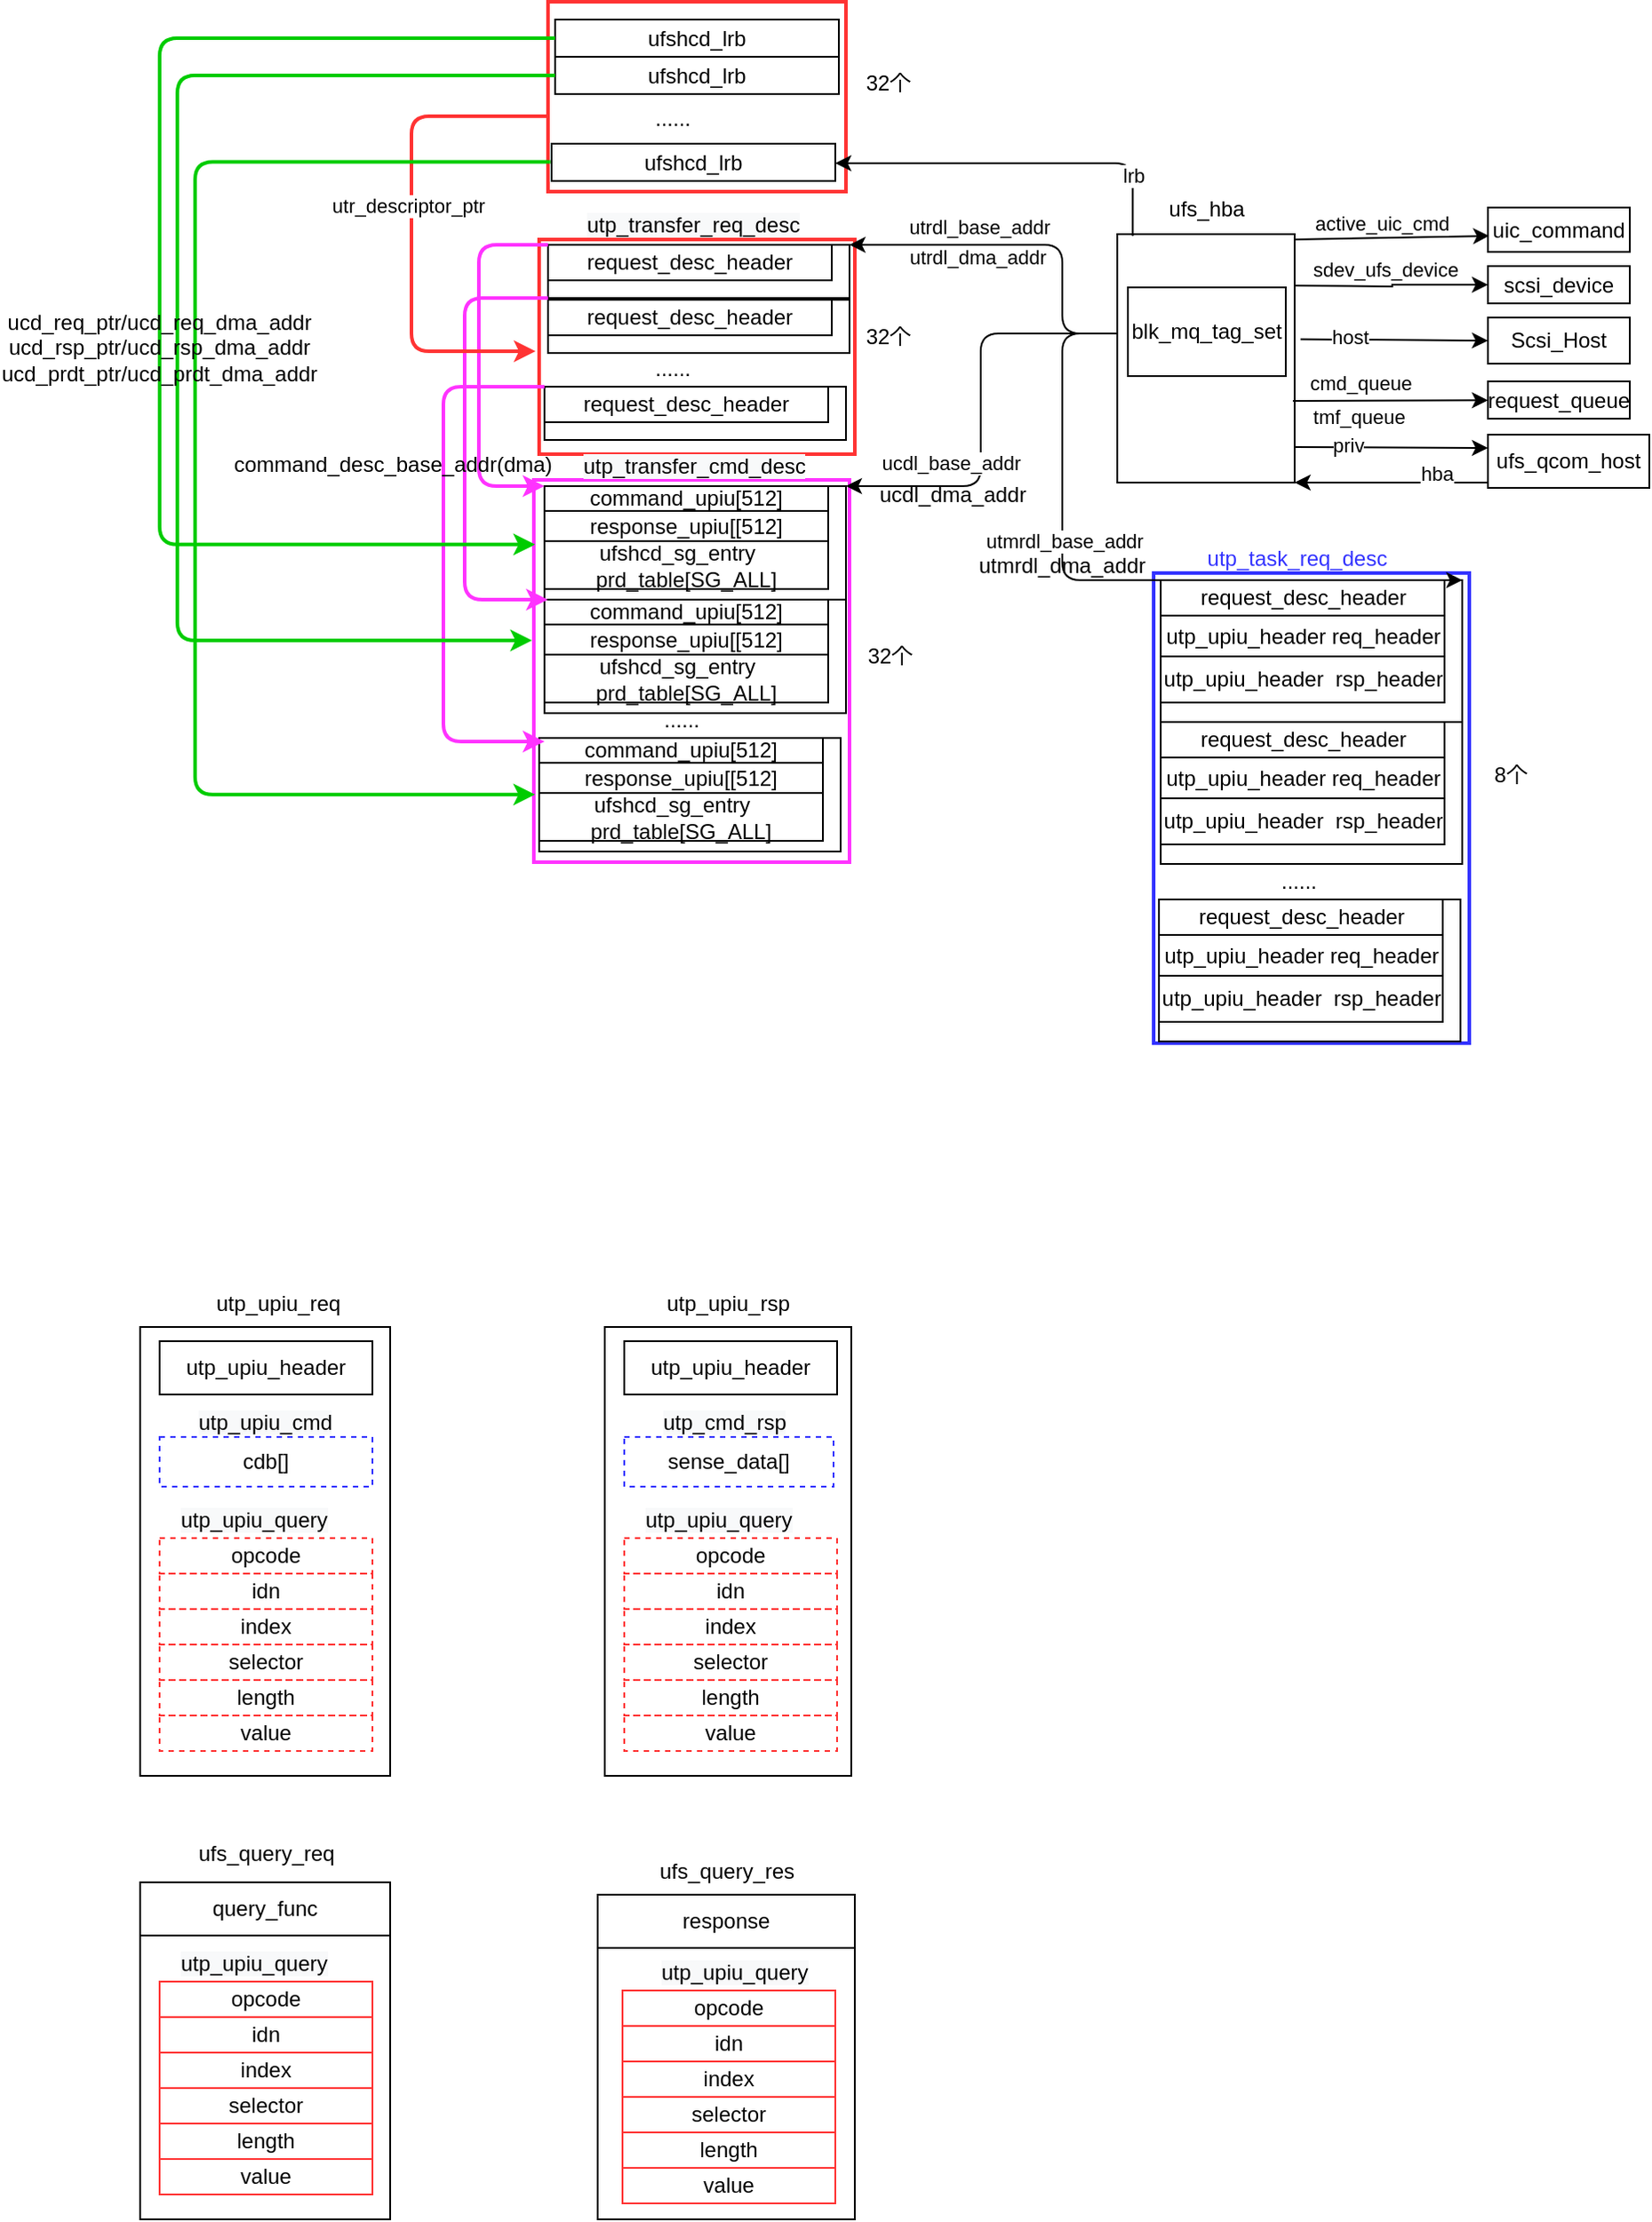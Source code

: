 <mxfile version="14.6.13" type="github">
  <diagram id="3GuXjz2IXrO3tX7AWPHp" name="Page-1">
    <mxGraphModel dx="1185" dy="1804" grid="1" gridSize="10" guides="1" tooltips="1" connect="1" arrows="1" fold="1" page="1" pageScale="1" pageWidth="827" pageHeight="1169" math="0" shadow="0">
      <root>
        <mxCell id="0" />
        <mxCell id="1" parent="0" />
        <mxCell id="lNNQF_8TXbGnCq8DfVAC-144" value="" style="rounded=0;whiteSpace=wrap;html=1;strokeColor=#000000;strokeWidth=1;fillColor=none;" vertex="1" parent="1">
          <mxGeometry x="259" y="97" width="141" height="253" as="geometry" />
        </mxCell>
        <mxCell id="lNNQF_8TXbGnCq8DfVAC-138" value="utp_upiu_header" style="rounded=0;whiteSpace=wrap;html=1;strokeWidth=1;fillColor=none;" vertex="1" parent="1">
          <mxGeometry x="270" y="105" width="120" height="30" as="geometry" />
        </mxCell>
        <mxCell id="lNNQF_8TXbGnCq8DfVAC-128" value="" style="rounded=0;whiteSpace=wrap;html=1;strokeColor=#FF3333;strokeWidth=2;" vertex="1" parent="1">
          <mxGeometry x="489" y="-650" width="168" height="107" as="geometry" />
        </mxCell>
        <mxCell id="lNNQF_8TXbGnCq8DfVAC-114" value="" style="rounded=0;whiteSpace=wrap;html=1;strokeColor=#3333FF;strokeWidth=2;" vertex="1" parent="1">
          <mxGeometry x="830.5" y="-328" width="178" height="265" as="geometry" />
        </mxCell>
        <mxCell id="lNNQF_8TXbGnCq8DfVAC-103" value="" style="rounded=0;whiteSpace=wrap;html=1;strokeColor=#FF33FF;strokeWidth=2;" vertex="1" parent="1">
          <mxGeometry x="481" y="-380.5" width="178" height="215.5" as="geometry" />
        </mxCell>
        <mxCell id="lNNQF_8TXbGnCq8DfVAC-102" value="" style="rounded=0;whiteSpace=wrap;html=1;strokeColor=#FF3333;strokeWidth=2;" vertex="1" parent="1">
          <mxGeometry x="484" y="-516" width="178" height="121" as="geometry" />
        </mxCell>
        <mxCell id="lNNQF_8TXbGnCq8DfVAC-21" style="edgeStyle=orthogonalEdgeStyle;rounded=0;orthogonalLoop=1;jettySize=auto;html=1;entryX=0;entryY=0.5;entryDx=0;entryDy=0;" edge="1" parent="1" target="lNNQF_8TXbGnCq8DfVAC-20">
          <mxGeometry relative="1" as="geometry">
            <mxPoint x="910" y="-490" as="sourcePoint" />
          </mxGeometry>
        </mxCell>
        <mxCell id="lNNQF_8TXbGnCq8DfVAC-22" value="sdev_ufs_device" style="edgeLabel;html=1;align=center;verticalAlign=middle;resizable=0;points=[];" vertex="1" connectable="0" parent="lNNQF_8TXbGnCq8DfVAC-21">
          <mxGeometry x="-0.743" y="-2" relative="1" as="geometry">
            <mxPoint x="37" y="-11" as="offset" />
          </mxGeometry>
        </mxCell>
        <mxCell id="lNNQF_8TXbGnCq8DfVAC-1" value="" style="rounded=0;whiteSpace=wrap;html=1;" vertex="1" parent="1">
          <mxGeometry x="810" y="-519" width="100" height="140" as="geometry" />
        </mxCell>
        <mxCell id="lNNQF_8TXbGnCq8DfVAC-2" value="" style="rounded=0;whiteSpace=wrap;html=1;" vertex="1" parent="1">
          <mxGeometry x="489" y="-513" width="170" height="30" as="geometry" />
        </mxCell>
        <mxCell id="lNNQF_8TXbGnCq8DfVAC-3" value="" style="rounded=0;whiteSpace=wrap;html=1;" vertex="1" parent="1">
          <mxGeometry x="487" y="-377" width="170" height="64" as="geometry" />
        </mxCell>
        <mxCell id="lNNQF_8TXbGnCq8DfVAC-4" value="" style="rounded=0;whiteSpace=wrap;html=1;" vertex="1" parent="1">
          <mxGeometry x="834.5" y="-324" width="170" height="80" as="geometry" />
        </mxCell>
        <mxCell id="lNNQF_8TXbGnCq8DfVAC-5" value="" style="edgeStyle=elbowEdgeStyle;elbow=horizontal;endArrow=classic;html=1;exitX=0;exitY=0.5;exitDx=0;exitDy=0;entryX=1;entryY=0;entryDx=0;entryDy=0;" edge="1" parent="1" target="lNNQF_8TXbGnCq8DfVAC-2">
          <mxGeometry width="50" height="50" relative="1" as="geometry">
            <mxPoint x="810" y="-463" as="sourcePoint" />
            <mxPoint x="709" y="-518" as="targetPoint" />
            <Array as="points">
              <mxPoint x="779" y="-493" />
            </Array>
          </mxGeometry>
        </mxCell>
        <mxCell id="lNNQF_8TXbGnCq8DfVAC-12" value="utrdl_base_addr" style="edgeLabel;html=1;align=center;verticalAlign=middle;resizable=0;points=[];" vertex="1" connectable="0" parent="lNNQF_8TXbGnCq8DfVAC-5">
          <mxGeometry x="0.342" y="2" relative="1" as="geometry">
            <mxPoint x="7" y="-12" as="offset" />
          </mxGeometry>
        </mxCell>
        <mxCell id="lNNQF_8TXbGnCq8DfVAC-68" value="utrdl_dma_addr" style="edgeLabel;html=1;align=center;verticalAlign=middle;resizable=0;points=[];" vertex="1" connectable="0" parent="lNNQF_8TXbGnCq8DfVAC-5">
          <mxGeometry x="0.327" relative="1" as="geometry">
            <mxPoint x="4" y="7" as="offset" />
          </mxGeometry>
        </mxCell>
        <mxCell id="lNNQF_8TXbGnCq8DfVAC-9" value="" style="edgeStyle=elbowEdgeStyle;elbow=horizontal;endArrow=classic;html=1;exitX=0;exitY=0.5;exitDx=0;exitDy=0;entryX=1;entryY=0;entryDx=0;entryDy=0;" edge="1" parent="1" target="lNNQF_8TXbGnCq8DfVAC-4">
          <mxGeometry width="50" height="50" relative="1" as="geometry">
            <mxPoint x="810" y="-463" as="sourcePoint" />
            <mxPoint x="919" y="-373" as="targetPoint" />
            <Array as="points">
              <mxPoint x="779" y="-453" />
            </Array>
          </mxGeometry>
        </mxCell>
        <mxCell id="lNNQF_8TXbGnCq8DfVAC-13" value="utmrdl_base_addr" style="edgeLabel;html=1;align=center;verticalAlign=middle;resizable=0;points=[];" vertex="1" connectable="0" parent="lNNQF_8TXbGnCq8DfVAC-9">
          <mxGeometry x="0.452" y="-3" relative="1" as="geometry">
            <mxPoint x="-116" y="-25" as="offset" />
          </mxGeometry>
        </mxCell>
        <mxCell id="lNNQF_8TXbGnCq8DfVAC-10" value="" style="edgeStyle=elbowEdgeStyle;elbow=horizontal;endArrow=classic;html=1;entryX=1;entryY=0;entryDx=0;entryDy=0;exitX=-0.01;exitY=0.4;exitDx=0;exitDy=0;exitPerimeter=0;" edge="1" parent="1" source="lNNQF_8TXbGnCq8DfVAC-1" target="lNNQF_8TXbGnCq8DfVAC-3">
          <mxGeometry width="50" height="50" relative="1" as="geometry">
            <mxPoint x="789" y="-463" as="sourcePoint" />
            <mxPoint x="819" y="-243" as="targetPoint" />
            <Array as="points" />
          </mxGeometry>
        </mxCell>
        <mxCell id="lNNQF_8TXbGnCq8DfVAC-11" value="ucdl_base_addr" style="edgeLabel;html=1;align=center;verticalAlign=middle;resizable=0;points=[];" vertex="1" connectable="0" parent="lNNQF_8TXbGnCq8DfVAC-10">
          <mxGeometry x="0.275" y="1" relative="1" as="geometry">
            <mxPoint x="-18" y="-3" as="offset" />
          </mxGeometry>
        </mxCell>
        <mxCell id="lNNQF_8TXbGnCq8DfVAC-14" value="Scsi_Host" style="rounded=0;whiteSpace=wrap;html=1;" vertex="1" parent="1">
          <mxGeometry x="1019" y="-472" width="80" height="26" as="geometry" />
        </mxCell>
        <mxCell id="lNNQF_8TXbGnCq8DfVAC-15" value="" style="endArrow=classic;html=1;exitX=1.033;exitY=0.423;exitDx=0;exitDy=0;entryX=0;entryY=0.5;entryDx=0;entryDy=0;exitPerimeter=0;" edge="1" parent="1" source="lNNQF_8TXbGnCq8DfVAC-1" target="lNNQF_8TXbGnCq8DfVAC-14">
          <mxGeometry width="50" height="50" relative="1" as="geometry">
            <mxPoint x="910" y="-451" as="sourcePoint" />
            <mxPoint x="979" y="-401" as="targetPoint" />
          </mxGeometry>
        </mxCell>
        <mxCell id="lNNQF_8TXbGnCq8DfVAC-16" value="host" style="edgeLabel;html=1;align=center;verticalAlign=middle;resizable=0;points=[];" vertex="1" connectable="0" parent="lNNQF_8TXbGnCq8DfVAC-15">
          <mxGeometry x="-0.536" y="2" relative="1" as="geometry">
            <mxPoint x="3" as="offset" />
          </mxGeometry>
        </mxCell>
        <mxCell id="lNNQF_8TXbGnCq8DfVAC-17" value="request_queue" style="rounded=0;whiteSpace=wrap;html=1;" vertex="1" parent="1">
          <mxGeometry x="1019" y="-436" width="80" height="21" as="geometry" />
        </mxCell>
        <mxCell id="lNNQF_8TXbGnCq8DfVAC-18" value="" style="endArrow=classic;html=1;" edge="1" parent="1" target="lNNQF_8TXbGnCq8DfVAC-17">
          <mxGeometry width="50" height="50" relative="1" as="geometry">
            <mxPoint x="909" y="-425" as="sourcePoint" />
            <mxPoint x="999" y="-441" as="targetPoint" />
          </mxGeometry>
        </mxCell>
        <mxCell id="lNNQF_8TXbGnCq8DfVAC-19" value="cmd_queue" style="edgeLabel;html=1;align=center;verticalAlign=middle;resizable=0;points=[];" vertex="1" connectable="0" parent="lNNQF_8TXbGnCq8DfVAC-18">
          <mxGeometry x="-0.408" y="1" relative="1" as="geometry">
            <mxPoint x="5" y="-9" as="offset" />
          </mxGeometry>
        </mxCell>
        <mxCell id="lNNQF_8TXbGnCq8DfVAC-26" value="tmf_queue" style="edgeLabel;html=1;align=center;verticalAlign=middle;resizable=0;points=[];" vertex="1" connectable="0" parent="lNNQF_8TXbGnCq8DfVAC-18">
          <mxGeometry x="0.213" y="2" relative="1" as="geometry">
            <mxPoint x="-30" y="11" as="offset" />
          </mxGeometry>
        </mxCell>
        <mxCell id="lNNQF_8TXbGnCq8DfVAC-20" value="scsi_device" style="rounded=0;whiteSpace=wrap;html=1;" vertex="1" parent="1">
          <mxGeometry x="1019" y="-501" width="80" height="21" as="geometry" />
        </mxCell>
        <mxCell id="lNNQF_8TXbGnCq8DfVAC-23" value="ufshcd_lrb" style="rounded=0;whiteSpace=wrap;html=1;" vertex="1" parent="1">
          <mxGeometry x="491" y="-570" width="160" height="21" as="geometry" />
        </mxCell>
        <mxCell id="lNNQF_8TXbGnCq8DfVAC-27" value="ufs_hba" style="text;html=1;strokeColor=none;fillColor=none;align=center;verticalAlign=middle;whiteSpace=wrap;rounded=0;" vertex="1" parent="1">
          <mxGeometry x="830.5" y="-543" width="59" height="20" as="geometry" />
        </mxCell>
        <mxCell id="lNNQF_8TXbGnCq8DfVAC-28" value="blk_mq_tag_set" style="rounded=0;whiteSpace=wrap;html=1;" vertex="1" parent="1">
          <mxGeometry x="816" y="-489" width="89" height="50" as="geometry" />
        </mxCell>
        <mxCell id="lNNQF_8TXbGnCq8DfVAC-30" value="uic_command" style="rounded=0;whiteSpace=wrap;html=1;" vertex="1" parent="1">
          <mxGeometry x="1019" y="-534" width="80" height="25" as="geometry" />
        </mxCell>
        <mxCell id="lNNQF_8TXbGnCq8DfVAC-31" value="" style="endArrow=classic;html=1;entryX=0.009;entryY=0.638;entryDx=0;entryDy=0;entryPerimeter=0;exitX=0.997;exitY=0.114;exitDx=0;exitDy=0;exitPerimeter=0;" edge="1" parent="1" target="lNNQF_8TXbGnCq8DfVAC-30">
          <mxGeometry width="50" height="50" relative="1" as="geometry">
            <mxPoint x="909.7" y="-516.04" as="sourcePoint" />
            <mxPoint x="869" y="-314" as="targetPoint" />
          </mxGeometry>
        </mxCell>
        <mxCell id="lNNQF_8TXbGnCq8DfVAC-34" value="active_uic_cmd" style="edgeLabel;html=1;align=center;verticalAlign=middle;resizable=0;points=[];" vertex="1" connectable="0" parent="lNNQF_8TXbGnCq8DfVAC-31">
          <mxGeometry x="-0.591" relative="1" as="geometry">
            <mxPoint x="27" y="-9" as="offset" />
          </mxGeometry>
        </mxCell>
        <mxCell id="lNNQF_8TXbGnCq8DfVAC-37" value="" style="edgeStyle=elbowEdgeStyle;elbow=vertical;endArrow=classic;html=1;entryX=1;entryY=0.5;entryDx=0;entryDy=0;exitX=0.087;exitY=0.007;exitDx=0;exitDy=0;exitPerimeter=0;" edge="1" parent="1" source="lNNQF_8TXbGnCq8DfVAC-1" target="lNNQF_8TXbGnCq8DfVAC-23">
          <mxGeometry width="50" height="50" relative="1" as="geometry">
            <mxPoint x="819" y="-523" as="sourcePoint" />
            <mxPoint x="859" y="-663" as="targetPoint" />
            <Array as="points">
              <mxPoint x="739" y="-559" />
            </Array>
          </mxGeometry>
        </mxCell>
        <mxCell id="lNNQF_8TXbGnCq8DfVAC-38" value="lrb" style="edgeLabel;html=1;align=center;verticalAlign=middle;resizable=0;points=[];" vertex="1" connectable="0" parent="lNNQF_8TXbGnCq8DfVAC-37">
          <mxGeometry x="-0.675" relative="1" as="geometry">
            <mxPoint as="offset" />
          </mxGeometry>
        </mxCell>
        <mxCell id="lNNQF_8TXbGnCq8DfVAC-52" value="ufs_qcom_host" style="rounded=0;whiteSpace=wrap;html=1;" vertex="1" parent="1">
          <mxGeometry x="1019" y="-406" width="91" height="30" as="geometry" />
        </mxCell>
        <mxCell id="lNNQF_8TXbGnCq8DfVAC-53" value="" style="endArrow=classic;html=1;exitX=1;exitY=0.857;exitDx=0;exitDy=0;exitPerimeter=0;entryX=0;entryY=0.25;entryDx=0;entryDy=0;" edge="1" parent="1" source="lNNQF_8TXbGnCq8DfVAC-1" target="lNNQF_8TXbGnCq8DfVAC-52">
          <mxGeometry width="50" height="50" relative="1" as="geometry">
            <mxPoint x="882" y="-379" as="sourcePoint" />
            <mxPoint x="781" y="-343" as="targetPoint" />
          </mxGeometry>
        </mxCell>
        <mxCell id="lNNQF_8TXbGnCq8DfVAC-54" value="priv" style="edgeLabel;html=1;align=center;verticalAlign=middle;resizable=0;points=[];" vertex="1" connectable="0" parent="lNNQF_8TXbGnCq8DfVAC-53">
          <mxGeometry x="-0.304" y="2" relative="1" as="geometry">
            <mxPoint x="-8" y="1" as="offset" />
          </mxGeometry>
        </mxCell>
        <mxCell id="lNNQF_8TXbGnCq8DfVAC-55" value="" style="endArrow=classic;html=1;entryX=1;entryY=1;entryDx=0;entryDy=0;" edge="1" parent="1" target="lNNQF_8TXbGnCq8DfVAC-1">
          <mxGeometry width="50" height="50" relative="1" as="geometry">
            <mxPoint x="1019" y="-379" as="sourcePoint" />
            <mxPoint x="857" y="-379" as="targetPoint" />
          </mxGeometry>
        </mxCell>
        <mxCell id="lNNQF_8TXbGnCq8DfVAC-56" value="hba" style="edgeLabel;html=1;align=center;verticalAlign=middle;resizable=0;points=[];" vertex="1" connectable="0" parent="lNNQF_8TXbGnCq8DfVAC-55">
          <mxGeometry x="-0.636" relative="1" as="geometry">
            <mxPoint x="-9" y="-5" as="offset" />
          </mxGeometry>
        </mxCell>
        <mxCell id="lNNQF_8TXbGnCq8DfVAC-57" value="&lt;font color=&quot;#3333ff&quot;&gt;utp_task_req_desc&lt;/font&gt;" style="text;html=1;strokeColor=none;fillColor=none;align=center;verticalAlign=middle;whiteSpace=wrap;rounded=0;" vertex="1" parent="1">
          <mxGeometry x="870" y="-346" width="83" height="20" as="geometry" />
        </mxCell>
        <mxCell id="lNNQF_8TXbGnCq8DfVAC-58" value="&lt;span style=&quot;font-family: &amp;#34;helvetica&amp;#34; ; font-size: 12px ; font-style: normal ; font-weight: 400 ; letter-spacing: normal ; text-align: center ; text-indent: 0px ; text-transform: none ; word-spacing: 0px ; background-color: rgb(248 , 249 , 250) ; display: inline ; float: none&quot;&gt;utp_transfer_cmd_desc&lt;/span&gt;" style="text;whiteSpace=wrap;html=1;" vertex="1" parent="1">
          <mxGeometry x="507" y="-402" width="130" height="20" as="geometry" />
        </mxCell>
        <mxCell id="lNNQF_8TXbGnCq8DfVAC-59" value="&lt;span style=&quot;font-family: &amp;#34;helvetica&amp;#34; ; font-size: 12px ; font-style: normal ; font-weight: 400 ; letter-spacing: normal ; text-align: center ; text-indent: 0px ; text-transform: none ; word-spacing: 0px ; background-color: rgb(248 , 249 , 250) ; display: inline ; float: none&quot;&gt;utp_transfer_req_desc&lt;/span&gt;" style="text;whiteSpace=wrap;html=1;" vertex="1" parent="1">
          <mxGeometry x="509" y="-538" width="120" height="20" as="geometry" />
        </mxCell>
        <mxCell id="lNNQF_8TXbGnCq8DfVAC-60" value="command_upiu[512]" style="rounded=0;whiteSpace=wrap;html=1;" vertex="1" parent="1">
          <mxGeometry x="487" y="-377" width="160" height="14" as="geometry" />
        </mxCell>
        <mxCell id="lNNQF_8TXbGnCq8DfVAC-61" value="response_upiu[[512]" style="rounded=0;whiteSpace=wrap;html=1;" vertex="1" parent="1">
          <mxGeometry x="487" y="-363" width="160" height="17" as="geometry" />
        </mxCell>
        <mxCell id="lNNQF_8TXbGnCq8DfVAC-62" value="ufshcd_sg_entry&amp;nbsp; &amp;nbsp; prd_table[SG_ALL]" style="rounded=0;whiteSpace=wrap;html=1;" vertex="1" parent="1">
          <mxGeometry x="487" y="-346" width="160" height="27" as="geometry" />
        </mxCell>
        <mxCell id="lNNQF_8TXbGnCq8DfVAC-64" value="request_desc_header" style="rounded=0;whiteSpace=wrap;html=1;" vertex="1" parent="1">
          <mxGeometry x="489" y="-513" width="160" height="20" as="geometry" />
        </mxCell>
        <mxCell id="lNNQF_8TXbGnCq8DfVAC-65" value="request_desc_header" style="rounded=0;whiteSpace=wrap;html=1;" vertex="1" parent="1">
          <mxGeometry x="834.5" y="-324" width="160" height="20" as="geometry" />
        </mxCell>
        <mxCell id="lNNQF_8TXbGnCq8DfVAC-66" value="utp_upiu_header req_header" style="rounded=0;whiteSpace=wrap;html=1;" vertex="1" parent="1">
          <mxGeometry x="834.5" y="-304" width="160" height="23" as="geometry" />
        </mxCell>
        <mxCell id="lNNQF_8TXbGnCq8DfVAC-67" value="utp_upiu_header&amp;nbsp; rsp_header" style="rounded=0;whiteSpace=wrap;html=1;" vertex="1" parent="1">
          <mxGeometry x="834.5" y="-281" width="160" height="26" as="geometry" />
        </mxCell>
        <mxCell id="lNNQF_8TXbGnCq8DfVAC-70" value="utmrdl_dma_addr" style="text;whiteSpace=wrap;html=1;" vertex="1" parent="1">
          <mxGeometry x="730" y="-346" width="94" height="20" as="geometry" />
        </mxCell>
        <mxCell id="lNNQF_8TXbGnCq8DfVAC-73" value="ucdl_dma_addr" style="text;whiteSpace=wrap;html=1;" vertex="1" parent="1">
          <mxGeometry x="674" y="-386.5" width="84" height="16.5" as="geometry" />
        </mxCell>
        <mxCell id="lNNQF_8TXbGnCq8DfVAC-77" value="" style="rounded=0;whiteSpace=wrap;html=1;" vertex="1" parent="1">
          <mxGeometry x="489" y="-482" width="170" height="30" as="geometry" />
        </mxCell>
        <mxCell id="lNNQF_8TXbGnCq8DfVAC-78" value="request_desc_header" style="rounded=0;whiteSpace=wrap;html=1;" vertex="1" parent="1">
          <mxGeometry x="489" y="-482" width="160" height="20" as="geometry" />
        </mxCell>
        <mxCell id="lNNQF_8TXbGnCq8DfVAC-81" value="......" style="text;html=1;align=center;verticalAlign=middle;resizable=0;points=[];autosize=1;strokeColor=none;" vertex="1" parent="1">
          <mxGeometry x="539" y="-453" width="40" height="20" as="geometry" />
        </mxCell>
        <mxCell id="lNNQF_8TXbGnCq8DfVAC-84" value="" style="rounded=0;whiteSpace=wrap;html=1;" vertex="1" parent="1">
          <mxGeometry x="487" y="-433" width="170" height="30" as="geometry" />
        </mxCell>
        <mxCell id="lNNQF_8TXbGnCq8DfVAC-85" value="request_desc_header" style="rounded=0;whiteSpace=wrap;html=1;" vertex="1" parent="1">
          <mxGeometry x="487" y="-433" width="160" height="20" as="geometry" />
        </mxCell>
        <mxCell id="lNNQF_8TXbGnCq8DfVAC-87" value="" style="rounded=0;whiteSpace=wrap;html=1;" vertex="1" parent="1">
          <mxGeometry x="487" y="-313" width="170" height="64" as="geometry" />
        </mxCell>
        <mxCell id="lNNQF_8TXbGnCq8DfVAC-88" value="command_upiu[512]" style="rounded=0;whiteSpace=wrap;html=1;" vertex="1" parent="1">
          <mxGeometry x="487" y="-313" width="160" height="14" as="geometry" />
        </mxCell>
        <mxCell id="lNNQF_8TXbGnCq8DfVAC-89" value="response_upiu[[512]" style="rounded=0;whiteSpace=wrap;html=1;" vertex="1" parent="1">
          <mxGeometry x="487" y="-299" width="160" height="17" as="geometry" />
        </mxCell>
        <mxCell id="lNNQF_8TXbGnCq8DfVAC-90" value="ufshcd_sg_entry&amp;nbsp; &amp;nbsp; prd_table[SG_ALL]" style="rounded=0;whiteSpace=wrap;html=1;" vertex="1" parent="1">
          <mxGeometry x="487" y="-282" width="160" height="27" as="geometry" />
        </mxCell>
        <mxCell id="lNNQF_8TXbGnCq8DfVAC-91" value="......" style="text;html=1;align=center;verticalAlign=middle;resizable=0;points=[];autosize=1;strokeColor=none;" vertex="1" parent="1">
          <mxGeometry x="544" y="-255" width="40" height="20" as="geometry" />
        </mxCell>
        <mxCell id="lNNQF_8TXbGnCq8DfVAC-92" value="" style="rounded=0;whiteSpace=wrap;html=1;" vertex="1" parent="1">
          <mxGeometry x="484" y="-235" width="170" height="64" as="geometry" />
        </mxCell>
        <mxCell id="lNNQF_8TXbGnCq8DfVAC-93" value="command_upiu[512]" style="rounded=0;whiteSpace=wrap;html=1;" vertex="1" parent="1">
          <mxGeometry x="484" y="-235" width="160" height="14" as="geometry" />
        </mxCell>
        <mxCell id="lNNQF_8TXbGnCq8DfVAC-94" value="response_upiu[[512]" style="rounded=0;whiteSpace=wrap;html=1;" vertex="1" parent="1">
          <mxGeometry x="484" y="-221" width="160" height="17" as="geometry" />
        </mxCell>
        <mxCell id="lNNQF_8TXbGnCq8DfVAC-95" value="ufshcd_sg_entry&amp;nbsp; &amp;nbsp; prd_table[SG_ALL]" style="rounded=0;whiteSpace=wrap;html=1;" vertex="1" parent="1">
          <mxGeometry x="484" y="-204" width="160" height="27" as="geometry" />
        </mxCell>
        <mxCell id="lNNQF_8TXbGnCq8DfVAC-97" value="" style="edgeStyle=elbowEdgeStyle;elbow=horizontal;endArrow=classic;html=1;exitX=0;exitY=0;exitDx=0;exitDy=0;entryX=0;entryY=0;entryDx=0;entryDy=0;strokeColor=#FF33FF;strokeWidth=2;" edge="1" parent="1" source="lNNQF_8TXbGnCq8DfVAC-64" target="lNNQF_8TXbGnCq8DfVAC-60">
          <mxGeometry width="50" height="50" relative="1" as="geometry">
            <mxPoint x="309" y="-273" as="sourcePoint" />
            <mxPoint x="329" y="-313" as="targetPoint" />
            <Array as="points">
              <mxPoint x="450" y="-440" />
            </Array>
          </mxGeometry>
        </mxCell>
        <mxCell id="lNNQF_8TXbGnCq8DfVAC-99" value="" style="edgeStyle=elbowEdgeStyle;elbow=horizontal;endArrow=classic;html=1;exitX=0;exitY=1;exitDx=0;exitDy=0;entryX=0.012;entryY=0;entryDx=0;entryDy=0;entryPerimeter=0;strokeColor=#FF33FF;strokeWidth=2;" edge="1" parent="1" source="lNNQF_8TXbGnCq8DfVAC-2" target="lNNQF_8TXbGnCq8DfVAC-88">
          <mxGeometry width="50" height="50" relative="1" as="geometry">
            <mxPoint x="499.0" y="-503" as="sourcePoint" />
            <mxPoint x="382" y="-293" as="targetPoint" />
            <Array as="points">
              <mxPoint x="442" y="-403" />
            </Array>
          </mxGeometry>
        </mxCell>
        <mxCell id="lNNQF_8TXbGnCq8DfVAC-100" value="" style="edgeStyle=elbowEdgeStyle;elbow=horizontal;endArrow=classic;html=1;exitX=0;exitY=0;exitDx=0;exitDy=0;entryX=0.019;entryY=0.143;entryDx=0;entryDy=0;entryPerimeter=0;strokeColor=#FF33FF;strokeWidth=2;" edge="1" parent="1" source="lNNQF_8TXbGnCq8DfVAC-85" target="lNNQF_8TXbGnCq8DfVAC-93">
          <mxGeometry width="50" height="50" relative="1" as="geometry">
            <mxPoint x="419" y="-455" as="sourcePoint" />
            <mxPoint x="418.92" y="-285" as="targetPoint" />
            <Array as="points">
              <mxPoint x="430" y="-330" />
            </Array>
          </mxGeometry>
        </mxCell>
        <mxCell id="lNNQF_8TXbGnCq8DfVAC-104" value="command_desc_base_addr(dma)" style="text;whiteSpace=wrap;html=1;" vertex="1" parent="1">
          <mxGeometry x="310" y="-403" width="170" height="30" as="geometry" />
        </mxCell>
        <mxCell id="lNNQF_8TXbGnCq8DfVAC-105" value="" style="rounded=0;whiteSpace=wrap;html=1;" vertex="1" parent="1">
          <mxGeometry x="834.5" y="-244" width="170" height="80" as="geometry" />
        </mxCell>
        <mxCell id="lNNQF_8TXbGnCq8DfVAC-106" value="request_desc_header" style="rounded=0;whiteSpace=wrap;html=1;" vertex="1" parent="1">
          <mxGeometry x="834.5" y="-244" width="160" height="20" as="geometry" />
        </mxCell>
        <mxCell id="lNNQF_8TXbGnCq8DfVAC-107" value="utp_upiu_header req_header" style="rounded=0;whiteSpace=wrap;html=1;" vertex="1" parent="1">
          <mxGeometry x="834.5" y="-224" width="160" height="23" as="geometry" />
        </mxCell>
        <mxCell id="lNNQF_8TXbGnCq8DfVAC-108" value="utp_upiu_header&amp;nbsp; rsp_header" style="rounded=0;whiteSpace=wrap;html=1;" vertex="1" parent="1">
          <mxGeometry x="834.5" y="-201" width="160" height="26" as="geometry" />
        </mxCell>
        <mxCell id="lNNQF_8TXbGnCq8DfVAC-109" value="" style="rounded=0;whiteSpace=wrap;html=1;" vertex="1" parent="1">
          <mxGeometry x="833.5" y="-144" width="170" height="80" as="geometry" />
        </mxCell>
        <mxCell id="lNNQF_8TXbGnCq8DfVAC-110" value="request_desc_header" style="rounded=0;whiteSpace=wrap;html=1;" vertex="1" parent="1">
          <mxGeometry x="833.5" y="-144" width="160" height="20" as="geometry" />
        </mxCell>
        <mxCell id="lNNQF_8TXbGnCq8DfVAC-111" value="utp_upiu_header req_header" style="rounded=0;whiteSpace=wrap;html=1;" vertex="1" parent="1">
          <mxGeometry x="833.5" y="-124" width="160" height="23" as="geometry" />
        </mxCell>
        <mxCell id="lNNQF_8TXbGnCq8DfVAC-112" value="utp_upiu_header&amp;nbsp; rsp_header" style="rounded=0;whiteSpace=wrap;html=1;" vertex="1" parent="1">
          <mxGeometry x="833.5" y="-101" width="160" height="26" as="geometry" />
        </mxCell>
        <mxCell id="lNNQF_8TXbGnCq8DfVAC-113" value="......" style="text;html=1;align=center;verticalAlign=middle;resizable=0;points=[];autosize=1;strokeColor=none;" vertex="1" parent="1">
          <mxGeometry x="891.5" y="-164" width="40" height="20" as="geometry" />
        </mxCell>
        <mxCell id="lNNQF_8TXbGnCq8DfVAC-115" value="32个" style="text;html=1;strokeColor=none;fillColor=none;align=center;verticalAlign=middle;whiteSpace=wrap;rounded=0;" vertex="1" parent="1">
          <mxGeometry x="661" y="-471" width="40" height="20" as="geometry" />
        </mxCell>
        <mxCell id="lNNQF_8TXbGnCq8DfVAC-116" value="32个" style="text;html=1;strokeColor=none;fillColor=none;align=center;verticalAlign=middle;whiteSpace=wrap;rounded=0;" vertex="1" parent="1">
          <mxGeometry x="662" y="-291" width="40" height="20" as="geometry" />
        </mxCell>
        <mxCell id="lNNQF_8TXbGnCq8DfVAC-117" value="8个" style="text;html=1;strokeColor=none;fillColor=none;align=center;verticalAlign=middle;whiteSpace=wrap;rounded=0;" vertex="1" parent="1">
          <mxGeometry x="1011.5" y="-224" width="40" height="20" as="geometry" />
        </mxCell>
        <mxCell id="lNNQF_8TXbGnCq8DfVAC-118" value="" style="edgeStyle=elbowEdgeStyle;elbow=horizontal;endArrow=classic;html=1;exitX=-0.004;exitY=0.603;exitDx=0;exitDy=0;strokeColor=#FF3333;strokeWidth=2;exitPerimeter=0;" edge="1" parent="1" source="lNNQF_8TXbGnCq8DfVAC-128">
          <mxGeometry width="50" height="50" relative="1" as="geometry">
            <mxPoint x="408.5" y="-601" as="sourcePoint" />
            <mxPoint x="482" y="-453" as="targetPoint" />
            <Array as="points">
              <mxPoint x="412" y="-503" />
            </Array>
          </mxGeometry>
        </mxCell>
        <mxCell id="lNNQF_8TXbGnCq8DfVAC-119" value="utr_descriptor_ptr" style="edgeLabel;html=1;align=center;verticalAlign=middle;resizable=0;points=[];" vertex="1" connectable="0" parent="lNNQF_8TXbGnCq8DfVAC-118">
          <mxGeometry x="-0.093" y="-2" relative="1" as="geometry">
            <mxPoint as="offset" />
          </mxGeometry>
        </mxCell>
        <mxCell id="lNNQF_8TXbGnCq8DfVAC-125" value="ufshcd_lrb" style="rounded=0;whiteSpace=wrap;html=1;" vertex="1" parent="1">
          <mxGeometry x="493" y="-640" width="160" height="21" as="geometry" />
        </mxCell>
        <mxCell id="lNNQF_8TXbGnCq8DfVAC-126" value="ufshcd_lrb" style="rounded=0;whiteSpace=wrap;html=1;" vertex="1" parent="1">
          <mxGeometry x="493" y="-619" width="160" height="21" as="geometry" />
        </mxCell>
        <mxCell id="lNNQF_8TXbGnCq8DfVAC-127" value="......" style="text;html=1;align=center;verticalAlign=middle;resizable=0;points=[];autosize=1;strokeColor=none;" vertex="1" parent="1">
          <mxGeometry x="539" y="-594.5" width="40" height="20" as="geometry" />
        </mxCell>
        <mxCell id="lNNQF_8TXbGnCq8DfVAC-129" value="" style="edgeStyle=elbowEdgeStyle;elbow=horizontal;endArrow=classic;html=1;exitX=0;exitY=0.5;exitDx=0;exitDy=0;strokeColor=#00CC00;strokeWidth=2;entryX=0.004;entryY=0.169;entryDx=0;entryDy=0;entryPerimeter=0;" edge="1" parent="1" source="lNNQF_8TXbGnCq8DfVAC-125" target="lNNQF_8TXbGnCq8DfVAC-103">
          <mxGeometry width="50" height="50" relative="1" as="geometry">
            <mxPoint x="327" y="-576.25" as="sourcePoint" />
            <mxPoint x="310" y="-469.75" as="targetPoint" />
            <Array as="points">
              <mxPoint x="270" y="-480" />
            </Array>
          </mxGeometry>
        </mxCell>
        <mxCell id="lNNQF_8TXbGnCq8DfVAC-131" value="" style="edgeStyle=elbowEdgeStyle;elbow=horizontal;endArrow=classic;html=1;exitX=0;exitY=0.5;exitDx=0;exitDy=0;strokeColor=#00CC00;strokeWidth=2;" edge="1" parent="1" source="lNNQF_8TXbGnCq8DfVAC-126">
          <mxGeometry width="50" height="50" relative="1" as="geometry">
            <mxPoint x="511" y="-619.5" as="sourcePoint" />
            <mxPoint x="480" y="-290" as="targetPoint" />
            <Array as="points">
              <mxPoint x="280" y="-450" />
              <mxPoint x="340" y="-260" />
              <mxPoint x="270" y="-470" />
            </Array>
          </mxGeometry>
        </mxCell>
        <mxCell id="lNNQF_8TXbGnCq8DfVAC-132" value="" style="edgeStyle=elbowEdgeStyle;elbow=horizontal;endArrow=classic;html=1;exitX=0.008;exitY=0.843;exitDx=0;exitDy=0;strokeColor=#00CC00;strokeWidth=2;exitPerimeter=0;entryX=0.004;entryY=0.823;entryDx=0;entryDy=0;entryPerimeter=0;" edge="1" parent="1" source="lNNQF_8TXbGnCq8DfVAC-128" target="lNNQF_8TXbGnCq8DfVAC-103">
          <mxGeometry width="50" height="50" relative="1" as="geometry">
            <mxPoint x="511" y="-598.5" as="sourcePoint" />
            <mxPoint x="490" y="-280" as="targetPoint" />
            <Array as="points">
              <mxPoint x="290" y="-440" />
              <mxPoint x="350" y="-250" />
              <mxPoint x="280" y="-460" />
            </Array>
          </mxGeometry>
        </mxCell>
        <mxCell id="lNNQF_8TXbGnCq8DfVAC-133" value="ucd_req_ptr/ucd_req_dma_addr&lt;br&gt;ucd_rsp_ptr/ucd_rsp_dma_addr&lt;br&gt;ucd_prdt_ptr/ucd_prdt_dma_addr" style="text;html=1;strokeColor=none;fillColor=none;align=center;verticalAlign=middle;whiteSpace=wrap;rounded=0;" vertex="1" parent="1">
          <mxGeometry x="180" y="-480" width="180" height="49" as="geometry" />
        </mxCell>
        <mxCell id="lNNQF_8TXbGnCq8DfVAC-136" value="32个" style="text;html=1;strokeColor=none;fillColor=none;align=center;verticalAlign=middle;whiteSpace=wrap;rounded=0;" vertex="1" parent="1">
          <mxGeometry x="661" y="-614.5" width="40" height="20" as="geometry" />
        </mxCell>
        <mxCell id="lNNQF_8TXbGnCq8DfVAC-139" value="utp_upiu_req" style="text;whiteSpace=wrap;html=1;" vertex="1" parent="1">
          <mxGeometry x="300" y="70" width="100" height="30" as="geometry" />
        </mxCell>
        <mxCell id="lNNQF_8TXbGnCq8DfVAC-140" value="cdb[]" style="rounded=0;whiteSpace=wrap;html=1;strokeWidth=1;fillColor=none;dashed=1;strokeColor=#3333FF;" vertex="1" parent="1">
          <mxGeometry x="270" y="159" width="120" height="28" as="geometry" />
        </mxCell>
        <mxCell id="lNNQF_8TXbGnCq8DfVAC-141" value="opcode" style="rounded=0;whiteSpace=wrap;html=1;strokeWidth=1;fillColor=none;dashed=1;strokeColor=#FF3333;" vertex="1" parent="1">
          <mxGeometry x="270" y="216" width="120" height="20" as="geometry" />
        </mxCell>
        <mxCell id="lNNQF_8TXbGnCq8DfVAC-145" value="&lt;span style=&quot;color: rgb(0, 0, 0); font-family: helvetica; font-size: 12px; font-style: normal; font-weight: 400; letter-spacing: normal; text-align: center; text-indent: 0px; text-transform: none; word-spacing: 0px; background-color: rgb(248, 249, 250); display: inline; float: none;&quot;&gt;utp_upiu_cmd&lt;/span&gt;" style="text;whiteSpace=wrap;html=1;" vertex="1" parent="1">
          <mxGeometry x="290" y="137" width="100" height="20" as="geometry" />
        </mxCell>
        <mxCell id="lNNQF_8TXbGnCq8DfVAC-146" value="&lt;span style=&quot;color: rgb(0 , 0 , 0) ; font-family: &amp;#34;helvetica&amp;#34; ; font-size: 12px ; font-style: normal ; font-weight: 400 ; letter-spacing: normal ; text-align: center ; text-indent: 0px ; text-transform: none ; word-spacing: 0px ; background-color: rgb(248 , 249 , 250) ; display: inline ; float: none&quot;&gt;utp_upiu_query&lt;/span&gt;" style="text;whiteSpace=wrap;html=1;dashed=1;" vertex="1" parent="1">
          <mxGeometry x="280" y="192" width="100" height="30" as="geometry" />
        </mxCell>
        <mxCell id="lNNQF_8TXbGnCq8DfVAC-147" value="idn" style="rounded=0;whiteSpace=wrap;html=1;strokeWidth=1;fillColor=none;dashed=1;strokeColor=#FF3333;" vertex="1" parent="1">
          <mxGeometry x="270" y="236" width="120" height="20" as="geometry" />
        </mxCell>
        <mxCell id="lNNQF_8TXbGnCq8DfVAC-148" value="index" style="rounded=0;whiteSpace=wrap;html=1;strokeWidth=1;fillColor=none;dashed=1;strokeColor=#FF3333;" vertex="1" parent="1">
          <mxGeometry x="270" y="256" width="120" height="20" as="geometry" />
        </mxCell>
        <mxCell id="lNNQF_8TXbGnCq8DfVAC-149" value="selector" style="rounded=0;whiteSpace=wrap;html=1;strokeWidth=1;fillColor=none;dashed=1;strokeColor=#FF3333;" vertex="1" parent="1">
          <mxGeometry x="270" y="276" width="120" height="20" as="geometry" />
        </mxCell>
        <mxCell id="lNNQF_8TXbGnCq8DfVAC-150" value="length" style="rounded=0;whiteSpace=wrap;html=1;strokeWidth=1;fillColor=none;dashed=1;strokeColor=#FF3333;" vertex="1" parent="1">
          <mxGeometry x="270" y="296" width="120" height="20" as="geometry" />
        </mxCell>
        <mxCell id="lNNQF_8TXbGnCq8DfVAC-151" value="value" style="rounded=0;whiteSpace=wrap;html=1;strokeWidth=1;fillColor=none;dashed=1;strokeColor=#FF3333;" vertex="1" parent="1">
          <mxGeometry x="270" y="316" width="120" height="20" as="geometry" />
        </mxCell>
        <mxCell id="lNNQF_8TXbGnCq8DfVAC-152" value="" style="rounded=0;whiteSpace=wrap;html=1;strokeColor=#000000;strokeWidth=1;fillColor=none;" vertex="1" parent="1">
          <mxGeometry x="521" y="97" width="139" height="253" as="geometry" />
        </mxCell>
        <mxCell id="lNNQF_8TXbGnCq8DfVAC-153" value="utp_upiu_header" style="rounded=0;whiteSpace=wrap;html=1;strokeWidth=1;fillColor=none;" vertex="1" parent="1">
          <mxGeometry x="532" y="105" width="120" height="30" as="geometry" />
        </mxCell>
        <mxCell id="lNNQF_8TXbGnCq8DfVAC-154" value="utp_upiu_rsp" style="text;whiteSpace=wrap;html=1;" vertex="1" parent="1">
          <mxGeometry x="554" y="70" width="100" height="30" as="geometry" />
        </mxCell>
        <mxCell id="lNNQF_8TXbGnCq8DfVAC-155" value="sense_data[]" style="rounded=0;whiteSpace=wrap;html=1;strokeWidth=1;fillColor=none;dashed=1;strokeColor=#3333FF;" vertex="1" parent="1">
          <mxGeometry x="532" y="159" width="118" height="28" as="geometry" />
        </mxCell>
        <mxCell id="lNNQF_8TXbGnCq8DfVAC-156" value="opcode" style="rounded=0;whiteSpace=wrap;html=1;strokeWidth=1;fillColor=none;dashed=1;strokeColor=#FF3333;" vertex="1" parent="1">
          <mxGeometry x="532" y="216" width="120" height="20" as="geometry" />
        </mxCell>
        <mxCell id="lNNQF_8TXbGnCq8DfVAC-157" value="&lt;span style=&quot;color: rgb(0 , 0 , 0) ; font-family: &amp;#34;helvetica&amp;#34; ; font-size: 12px ; font-style: normal ; font-weight: 400 ; letter-spacing: normal ; text-align: center ; text-indent: 0px ; text-transform: none ; word-spacing: 0px ; background-color: rgb(248 , 249 , 250) ; display: inline ; float: none&quot;&gt;utp_cmd_rsp&lt;/span&gt;" style="text;whiteSpace=wrap;html=1;" vertex="1" parent="1">
          <mxGeometry x="552" y="137" width="100" height="20" as="geometry" />
        </mxCell>
        <mxCell id="lNNQF_8TXbGnCq8DfVAC-158" value="&lt;span style=&quot;color: rgb(0 , 0 , 0) ; font-family: &amp;#34;helvetica&amp;#34; ; font-size: 12px ; font-style: normal ; font-weight: 400 ; letter-spacing: normal ; text-align: center ; text-indent: 0px ; text-transform: none ; word-spacing: 0px ; background-color: rgb(248 , 249 , 250) ; display: inline ; float: none&quot;&gt;utp_upiu_query&lt;/span&gt;" style="text;whiteSpace=wrap;html=1;dashed=1;" vertex="1" parent="1">
          <mxGeometry x="542" y="192" width="100" height="30" as="geometry" />
        </mxCell>
        <mxCell id="lNNQF_8TXbGnCq8DfVAC-159" value="idn" style="rounded=0;whiteSpace=wrap;html=1;strokeWidth=1;fillColor=none;dashed=1;strokeColor=#FF3333;" vertex="1" parent="1">
          <mxGeometry x="532" y="236" width="120" height="20" as="geometry" />
        </mxCell>
        <mxCell id="lNNQF_8TXbGnCq8DfVAC-160" value="index" style="rounded=0;whiteSpace=wrap;html=1;strokeWidth=1;fillColor=none;dashed=1;strokeColor=#FF3333;" vertex="1" parent="1">
          <mxGeometry x="532" y="256" width="120" height="20" as="geometry" />
        </mxCell>
        <mxCell id="lNNQF_8TXbGnCq8DfVAC-161" value="selector" style="rounded=0;whiteSpace=wrap;html=1;strokeWidth=1;fillColor=none;dashed=1;strokeColor=#FF3333;" vertex="1" parent="1">
          <mxGeometry x="532" y="276" width="120" height="20" as="geometry" />
        </mxCell>
        <mxCell id="lNNQF_8TXbGnCq8DfVAC-162" value="length" style="rounded=0;whiteSpace=wrap;html=1;strokeWidth=1;fillColor=none;dashed=1;strokeColor=#FF3333;" vertex="1" parent="1">
          <mxGeometry x="532" y="296" width="120" height="20" as="geometry" />
        </mxCell>
        <mxCell id="lNNQF_8TXbGnCq8DfVAC-163" value="value" style="rounded=0;whiteSpace=wrap;html=1;strokeWidth=1;fillColor=none;dashed=1;strokeColor=#FF3333;" vertex="1" parent="1">
          <mxGeometry x="532" y="316" width="120" height="20" as="geometry" />
        </mxCell>
        <mxCell id="lNNQF_8TXbGnCq8DfVAC-164" value="" style="rounded=0;whiteSpace=wrap;html=1;strokeColor=#000000;strokeWidth=1;fillColor=none;" vertex="1" parent="1">
          <mxGeometry x="517" y="417" width="145" height="183" as="geometry" />
        </mxCell>
        <mxCell id="lNNQF_8TXbGnCq8DfVAC-165" value="response" style="rounded=0;whiteSpace=wrap;html=1;strokeWidth=1;fillColor=none;" vertex="1" parent="1">
          <mxGeometry x="517" y="417" width="145" height="30" as="geometry" />
        </mxCell>
        <mxCell id="lNNQF_8TXbGnCq8DfVAC-166" value="ufs_query_res" style="text;whiteSpace=wrap;html=1;" vertex="1" parent="1">
          <mxGeometry x="550" y="390" width="100" height="30" as="geometry" />
        </mxCell>
        <mxCell id="lNNQF_8TXbGnCq8DfVAC-176" value="" style="rounded=0;whiteSpace=wrap;html=1;strokeColor=#000000;strokeWidth=1;fillColor=none;" vertex="1" parent="1">
          <mxGeometry x="259" y="410" width="141" height="190" as="geometry" />
        </mxCell>
        <mxCell id="lNNQF_8TXbGnCq8DfVAC-178" value="ufs_query_req" style="text;whiteSpace=wrap;html=1;" vertex="1" parent="1">
          <mxGeometry x="290" y="380" width="100" height="30" as="geometry" />
        </mxCell>
        <mxCell id="lNNQF_8TXbGnCq8DfVAC-180" value="opcode" style="rounded=0;whiteSpace=wrap;html=1;strokeWidth=1;fillColor=none;strokeColor=#FF3333;" vertex="1" parent="1">
          <mxGeometry x="270" y="466" width="120" height="20" as="geometry" />
        </mxCell>
        <mxCell id="lNNQF_8TXbGnCq8DfVAC-182" value="&lt;span style=&quot;color: rgb(0 , 0 , 0) ; font-family: &amp;#34;helvetica&amp;#34; ; font-size: 12px ; font-style: normal ; font-weight: 400 ; letter-spacing: normal ; text-align: center ; text-indent: 0px ; text-transform: none ; word-spacing: 0px ; background-color: rgb(248 , 249 , 250) ; display: inline ; float: none&quot;&gt;utp_upiu_query&lt;/span&gt;" style="text;whiteSpace=wrap;html=1;dashed=1;" vertex="1" parent="1">
          <mxGeometry x="280" y="442" width="100" height="30" as="geometry" />
        </mxCell>
        <mxCell id="lNNQF_8TXbGnCq8DfVAC-183" value="idn" style="rounded=0;whiteSpace=wrap;html=1;strokeWidth=1;fillColor=none;strokeColor=#FF3333;" vertex="1" parent="1">
          <mxGeometry x="270" y="486" width="120" height="20" as="geometry" />
        </mxCell>
        <mxCell id="lNNQF_8TXbGnCq8DfVAC-184" value="index" style="rounded=0;whiteSpace=wrap;html=1;strokeWidth=1;fillColor=none;strokeColor=#FF3333;" vertex="1" parent="1">
          <mxGeometry x="270" y="506" width="120" height="20" as="geometry" />
        </mxCell>
        <mxCell id="lNNQF_8TXbGnCq8DfVAC-185" value="selector" style="rounded=0;whiteSpace=wrap;html=1;strokeWidth=1;fillColor=none;strokeColor=#FF3333;" vertex="1" parent="1">
          <mxGeometry x="270" y="526" width="120" height="20" as="geometry" />
        </mxCell>
        <mxCell id="lNNQF_8TXbGnCq8DfVAC-186" value="length" style="rounded=0;whiteSpace=wrap;html=1;strokeWidth=1;fillColor=none;strokeColor=#FF3333;" vertex="1" parent="1">
          <mxGeometry x="270" y="546" width="120" height="20" as="geometry" />
        </mxCell>
        <mxCell id="lNNQF_8TXbGnCq8DfVAC-187" value="value" style="rounded=0;whiteSpace=wrap;html=1;strokeWidth=1;fillColor=none;strokeColor=#FF3333;" vertex="1" parent="1">
          <mxGeometry x="270" y="566" width="120" height="20" as="geometry" />
        </mxCell>
        <mxCell id="lNNQF_8TXbGnCq8DfVAC-190" value="query_func" style="rounded=0;whiteSpace=wrap;html=1;strokeWidth=1;fillColor=none;" vertex="1" parent="1">
          <mxGeometry x="259" y="410" width="141" height="30" as="geometry" />
        </mxCell>
        <mxCell id="lNNQF_8TXbGnCq8DfVAC-191" value="opcode" style="rounded=0;whiteSpace=wrap;html=1;strokeWidth=1;fillColor=none;strokeColor=#FF3333;" vertex="1" parent="1">
          <mxGeometry x="531" y="471" width="120" height="20" as="geometry" />
        </mxCell>
        <mxCell id="lNNQF_8TXbGnCq8DfVAC-192" value="&lt;span style=&quot;color: rgb(0 , 0 , 0) ; font-family: &amp;#34;helvetica&amp;#34; ; font-size: 12px ; font-style: normal ; font-weight: 400 ; letter-spacing: normal ; text-align: center ; text-indent: 0px ; text-transform: none ; word-spacing: 0px ; background-color: rgb(248 , 249 , 250) ; display: inline ; float: none&quot;&gt;utp_upiu_query&lt;/span&gt;" style="text;whiteSpace=wrap;html=1;dashed=1;" vertex="1" parent="1">
          <mxGeometry x="551" y="447" width="100" height="30" as="geometry" />
        </mxCell>
        <mxCell id="lNNQF_8TXbGnCq8DfVAC-193" value="idn" style="rounded=0;whiteSpace=wrap;html=1;strokeWidth=1;fillColor=none;strokeColor=#FF3333;" vertex="1" parent="1">
          <mxGeometry x="531" y="491" width="120" height="20" as="geometry" />
        </mxCell>
        <mxCell id="lNNQF_8TXbGnCq8DfVAC-194" value="index" style="rounded=0;whiteSpace=wrap;html=1;strokeWidth=1;fillColor=none;strokeColor=#FF3333;" vertex="1" parent="1">
          <mxGeometry x="531" y="511" width="120" height="20" as="geometry" />
        </mxCell>
        <mxCell id="lNNQF_8TXbGnCq8DfVAC-195" value="selector" style="rounded=0;whiteSpace=wrap;html=1;strokeWidth=1;fillColor=none;strokeColor=#FF3333;" vertex="1" parent="1">
          <mxGeometry x="531" y="531" width="120" height="20" as="geometry" />
        </mxCell>
        <mxCell id="lNNQF_8TXbGnCq8DfVAC-196" value="length" style="rounded=0;whiteSpace=wrap;html=1;strokeWidth=1;fillColor=none;strokeColor=#FF3333;" vertex="1" parent="1">
          <mxGeometry x="531" y="551" width="120" height="20" as="geometry" />
        </mxCell>
        <mxCell id="lNNQF_8TXbGnCq8DfVAC-197" value="value" style="rounded=0;whiteSpace=wrap;html=1;strokeWidth=1;fillColor=none;strokeColor=#FF3333;" vertex="1" parent="1">
          <mxGeometry x="531" y="571" width="120" height="20" as="geometry" />
        </mxCell>
      </root>
    </mxGraphModel>
  </diagram>
</mxfile>
